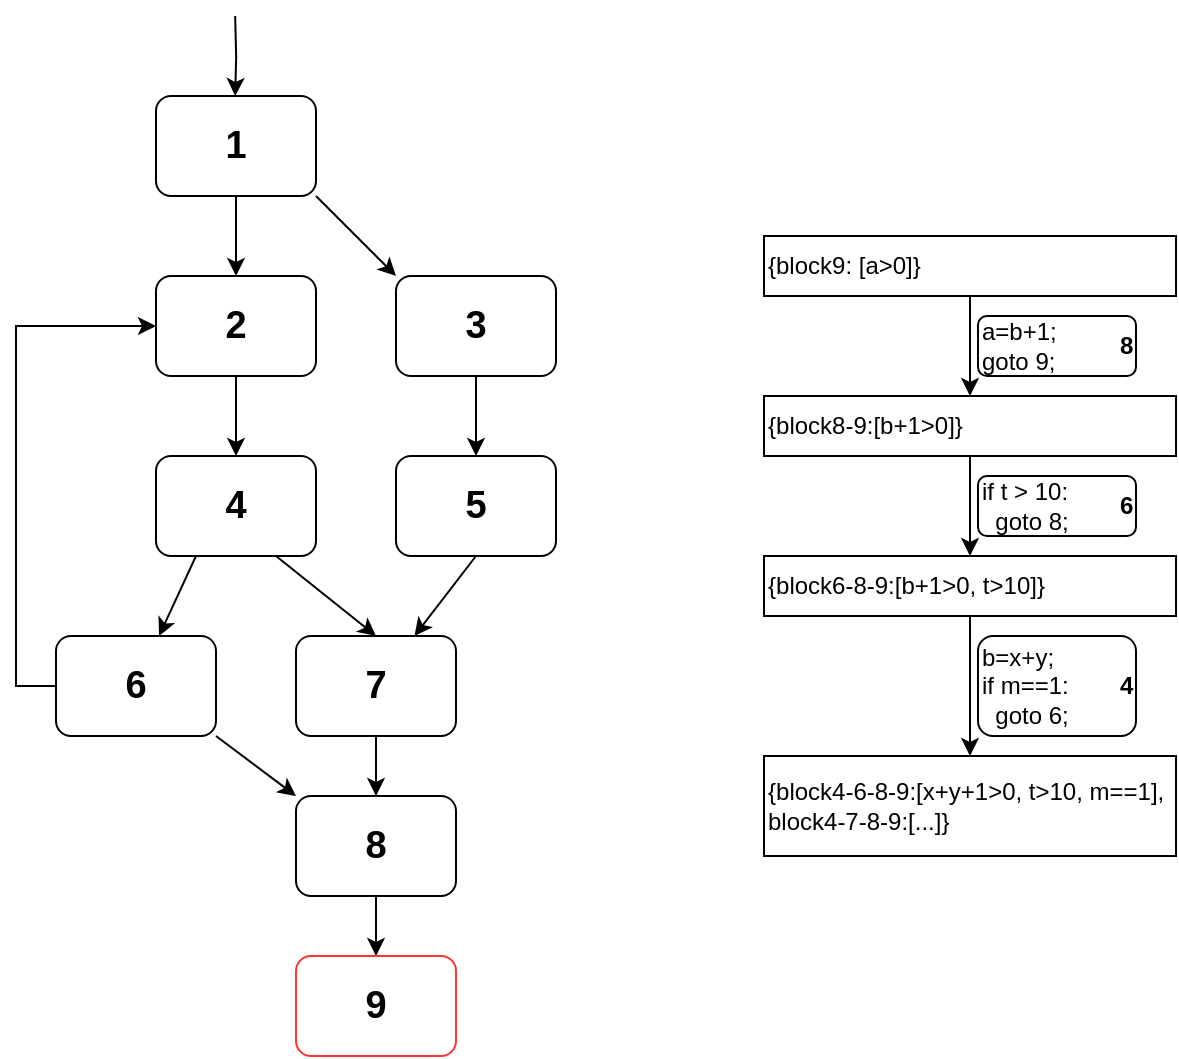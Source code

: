 <mxfile version="28.0.4">
  <diagram name="第 1 页" id="10HHYDS0rgWtHY-Y_PBc">
    <mxGraphModel dx="1299" dy="742" grid="1" gridSize="10" guides="1" tooltips="1" connect="1" arrows="1" fold="1" page="1" pageScale="1" pageWidth="1654" pageHeight="2336" math="0" shadow="0">
      <root>
        <mxCell id="0" />
        <mxCell id="1" parent="0" />
        <mxCell id="tk_Foh_uGlW-aqGiB-Ud-37" value="" style="rounded=1;whiteSpace=wrap;html=1;" vertex="1" parent="1">
          <mxGeometry x="951" y="980" width="79" height="50" as="geometry" />
        </mxCell>
        <mxCell id="tk_Foh_uGlW-aqGiB-Ud-36" value="" style="rounded=1;whiteSpace=wrap;html=1;" vertex="1" parent="1">
          <mxGeometry x="951" y="900" width="79" height="30" as="geometry" />
        </mxCell>
        <mxCell id="tk_Foh_uGlW-aqGiB-Ud-33" value="" style="rounded=1;whiteSpace=wrap;html=1;" vertex="1" parent="1">
          <mxGeometry x="951" y="820" width="79" height="30" as="geometry" />
        </mxCell>
        <mxCell id="tk_Foh_uGlW-aqGiB-Ud-1" style="edgeStyle=orthogonalEdgeStyle;rounded=0;orthogonalLoop=1;jettySize=auto;html=1;exitX=0.5;exitY=1;exitDx=0;exitDy=0;strokeColor=#000000;fontStyle=1;fontSize=19;" edge="1" parent="1" source="tk_Foh_uGlW-aqGiB-Ud-3" target="tk_Foh_uGlW-aqGiB-Ud-5">
          <mxGeometry relative="1" as="geometry" />
        </mxCell>
        <mxCell id="tk_Foh_uGlW-aqGiB-Ud-2" style="rounded=0;orthogonalLoop=1;jettySize=auto;html=1;exitX=1;exitY=1;exitDx=0;exitDy=0;entryX=0;entryY=0;entryDx=0;entryDy=0;fontStyle=1;fontSize=19;strokeColor=#000000;" edge="1" parent="1" source="tk_Foh_uGlW-aqGiB-Ud-3" target="tk_Foh_uGlW-aqGiB-Ud-13">
          <mxGeometry relative="1" as="geometry" />
        </mxCell>
        <mxCell id="tk_Foh_uGlW-aqGiB-Ud-3" value="1" style="rounded=1;whiteSpace=wrap;html=1;fontStyle=1;fontSize=19;strokeColor=#000000;" vertex="1" parent="1">
          <mxGeometry x="540" y="710" width="80" height="50" as="geometry" />
        </mxCell>
        <mxCell id="tk_Foh_uGlW-aqGiB-Ud-4" style="edgeStyle=orthogonalEdgeStyle;rounded=0;orthogonalLoop=1;jettySize=auto;html=1;exitX=0.5;exitY=1;exitDx=0;exitDy=0;entryX=0.5;entryY=0;entryDx=0;entryDy=0;strokeColor=#000000;fontStyle=1;fontSize=19;" edge="1" parent="1" source="tk_Foh_uGlW-aqGiB-Ud-5" target="tk_Foh_uGlW-aqGiB-Ud-8">
          <mxGeometry relative="1" as="geometry" />
        </mxCell>
        <mxCell id="tk_Foh_uGlW-aqGiB-Ud-5" value="2" style="rounded=1;whiteSpace=wrap;html=1;fontStyle=1;fontSize=19;strokeColor=#000000;" vertex="1" parent="1">
          <mxGeometry x="540" y="800" width="80" height="50" as="geometry" />
        </mxCell>
        <mxCell id="tk_Foh_uGlW-aqGiB-Ud-6" style="rounded=0;orthogonalLoop=1;jettySize=auto;html=1;exitX=0.25;exitY=1;exitDx=0;exitDy=0;strokeColor=#000000;fontStyle=1;fontSize=19;" edge="1" parent="1" source="tk_Foh_uGlW-aqGiB-Ud-8" target="tk_Foh_uGlW-aqGiB-Ud-11">
          <mxGeometry relative="1" as="geometry" />
        </mxCell>
        <mxCell id="tk_Foh_uGlW-aqGiB-Ud-7" style="rounded=0;orthogonalLoop=1;jettySize=auto;html=1;exitX=0.75;exitY=1;exitDx=0;exitDy=0;entryX=0.5;entryY=0;entryDx=0;entryDy=0;strokeColor=#000000;fontStyle=1;fontSize=19;" edge="1" parent="1" source="tk_Foh_uGlW-aqGiB-Ud-8" target="tk_Foh_uGlW-aqGiB-Ud-17">
          <mxGeometry relative="1" as="geometry" />
        </mxCell>
        <mxCell id="tk_Foh_uGlW-aqGiB-Ud-8" value="4" style="rounded=1;whiteSpace=wrap;html=1;fontStyle=1;fontSize=19;strokeColor=#000000;" vertex="1" parent="1">
          <mxGeometry x="540" y="890" width="80" height="50" as="geometry" />
        </mxCell>
        <mxCell id="tk_Foh_uGlW-aqGiB-Ud-9" style="edgeStyle=orthogonalEdgeStyle;rounded=0;orthogonalLoop=1;jettySize=auto;html=1;exitX=0;exitY=0.5;exitDx=0;exitDy=0;entryX=0;entryY=0.5;entryDx=0;entryDy=0;strokeColor=#000000;fontStyle=1;fontSize=19;" edge="1" parent="1" source="tk_Foh_uGlW-aqGiB-Ud-11" target="tk_Foh_uGlW-aqGiB-Ud-5">
          <mxGeometry relative="1" as="geometry" />
        </mxCell>
        <mxCell id="tk_Foh_uGlW-aqGiB-Ud-10" style="rounded=0;orthogonalLoop=1;jettySize=auto;html=1;exitX=1;exitY=1;exitDx=0;exitDy=0;entryX=0;entryY=0;entryDx=0;entryDy=0;strokeColor=#000000;" edge="1" parent="1" source="tk_Foh_uGlW-aqGiB-Ud-11" target="tk_Foh_uGlW-aqGiB-Ud-19">
          <mxGeometry relative="1" as="geometry" />
        </mxCell>
        <mxCell id="tk_Foh_uGlW-aqGiB-Ud-11" value="6" style="rounded=1;whiteSpace=wrap;html=1;fontStyle=1;fontSize=19;strokeColor=#000000;" vertex="1" parent="1">
          <mxGeometry x="490" y="980" width="80" height="50" as="geometry" />
        </mxCell>
        <mxCell id="tk_Foh_uGlW-aqGiB-Ud-12" style="edgeStyle=orthogonalEdgeStyle;rounded=0;orthogonalLoop=1;jettySize=auto;html=1;exitX=0.5;exitY=1;exitDx=0;exitDy=0;entryX=0.5;entryY=0;entryDx=0;entryDy=0;fontStyle=1;fontSize=19;strokeColor=#000000;" edge="1" parent="1" source="tk_Foh_uGlW-aqGiB-Ud-13" target="tk_Foh_uGlW-aqGiB-Ud-15">
          <mxGeometry relative="1" as="geometry" />
        </mxCell>
        <mxCell id="tk_Foh_uGlW-aqGiB-Ud-13" value="3" style="rounded=1;whiteSpace=wrap;html=1;fontStyle=1;fontSize=19;strokeColor=#000000;" vertex="1" parent="1">
          <mxGeometry x="660" y="800" width="80" height="50" as="geometry" />
        </mxCell>
        <mxCell id="tk_Foh_uGlW-aqGiB-Ud-14" style="rounded=0;orthogonalLoop=1;jettySize=auto;html=1;exitX=0.5;exitY=1;exitDx=0;exitDy=0;fontStyle=1;fontSize=19;strokeColor=#000000;" edge="1" parent="1" source="tk_Foh_uGlW-aqGiB-Ud-15" target="tk_Foh_uGlW-aqGiB-Ud-17">
          <mxGeometry relative="1" as="geometry" />
        </mxCell>
        <mxCell id="tk_Foh_uGlW-aqGiB-Ud-15" value="5" style="rounded=1;whiteSpace=wrap;html=1;fontStyle=1;fontSize=19;strokeColor=#000000;" vertex="1" parent="1">
          <mxGeometry x="660" y="890" width="80" height="50" as="geometry" />
        </mxCell>
        <mxCell id="tk_Foh_uGlW-aqGiB-Ud-16" style="edgeStyle=orthogonalEdgeStyle;rounded=0;orthogonalLoop=1;jettySize=auto;html=1;exitX=0.5;exitY=1;exitDx=0;exitDy=0;entryX=0.5;entryY=0;entryDx=0;entryDy=0;strokeColor=#000000;fontStyle=1;fontSize=19;" edge="1" parent="1" source="tk_Foh_uGlW-aqGiB-Ud-17" target="tk_Foh_uGlW-aqGiB-Ud-19">
          <mxGeometry relative="1" as="geometry" />
        </mxCell>
        <mxCell id="tk_Foh_uGlW-aqGiB-Ud-17" value="7" style="rounded=1;whiteSpace=wrap;html=1;fontStyle=1;fontSize=19;strokeColor=#000000;" vertex="1" parent="1">
          <mxGeometry x="610" y="980" width="80" height="50" as="geometry" />
        </mxCell>
        <mxCell id="tk_Foh_uGlW-aqGiB-Ud-18" style="edgeStyle=orthogonalEdgeStyle;rounded=0;orthogonalLoop=1;jettySize=auto;html=1;exitX=0.5;exitY=1;exitDx=0;exitDy=0;entryX=0.5;entryY=0;entryDx=0;entryDy=0;fontStyle=1;fontSize=19;strokeColor=#000000;" edge="1" parent="1" source="tk_Foh_uGlW-aqGiB-Ud-19" target="tk_Foh_uGlW-aqGiB-Ud-20">
          <mxGeometry relative="1" as="geometry" />
        </mxCell>
        <mxCell id="tk_Foh_uGlW-aqGiB-Ud-19" value="8" style="rounded=1;whiteSpace=wrap;html=1;fontStyle=1;fontSize=19;strokeColor=#000000;" vertex="1" parent="1">
          <mxGeometry x="610" y="1060" width="80" height="50" as="geometry" />
        </mxCell>
        <mxCell id="tk_Foh_uGlW-aqGiB-Ud-20" value="9" style="rounded=1;whiteSpace=wrap;html=1;strokeColor=#FF3333;fontStyle=1;fontSize=19;" vertex="1" parent="1">
          <mxGeometry x="610" y="1140" width="80" height="50" as="geometry" />
        </mxCell>
        <mxCell id="tk_Foh_uGlW-aqGiB-Ud-21" style="edgeStyle=orthogonalEdgeStyle;rounded=0;orthogonalLoop=1;jettySize=auto;html=1;exitX=0.5;exitY=1;exitDx=0;exitDy=0;entryX=0.5;entryY=0;entryDx=0;entryDy=0;fontStyle=1;fontSize=19;strokeColor=#000000;" edge="1" parent="1">
          <mxGeometry relative="1" as="geometry">
            <mxPoint x="579.58" y="670" as="sourcePoint" />
            <mxPoint x="579.58" y="710" as="targetPoint" />
          </mxGeometry>
        </mxCell>
        <mxCell id="tk_Foh_uGlW-aqGiB-Ud-25" value="" style="edgeStyle=orthogonalEdgeStyle;rounded=0;orthogonalLoop=1;jettySize=auto;html=1;" edge="1" parent="1" source="tk_Foh_uGlW-aqGiB-Ud-23" target="tk_Foh_uGlW-aqGiB-Ud-24">
          <mxGeometry relative="1" as="geometry" />
        </mxCell>
        <mxCell id="tk_Foh_uGlW-aqGiB-Ud-23" value="&lt;div&gt;&lt;span style=&quot;background-color: transparent; color: light-dark(rgb(0, 0, 0), rgb(255, 255, 255));&quot;&gt;{block9: [a&amp;gt;0]}&lt;/span&gt;&lt;/div&gt;" style="rounded=0;whiteSpace=wrap;html=1;align=left;" vertex="1" parent="1">
          <mxGeometry x="844" y="780" width="206" height="30" as="geometry" />
        </mxCell>
        <mxCell id="tk_Foh_uGlW-aqGiB-Ud-27" value="" style="edgeStyle=orthogonalEdgeStyle;rounded=0;orthogonalLoop=1;jettySize=auto;html=1;" edge="1" parent="1" source="tk_Foh_uGlW-aqGiB-Ud-24" target="tk_Foh_uGlW-aqGiB-Ud-26">
          <mxGeometry relative="1" as="geometry" />
        </mxCell>
        <mxCell id="tk_Foh_uGlW-aqGiB-Ud-24" value="&lt;div&gt;&lt;span style=&quot;background-color: transparent; color: light-dark(rgb(0, 0, 0), rgb(255, 255, 255));&quot;&gt;{&lt;/span&gt;&lt;span style=&quot;background-color: transparent; color: light-dark(rgb(0, 0, 0), rgb(255, 255, 255));&quot;&gt;block8-9:&lt;/span&gt;&lt;span style=&quot;background-color: transparent; color: light-dark(rgb(0, 0, 0), rgb(255, 255, 255));&quot;&gt;[b+1&amp;gt;0]}&lt;/span&gt;&lt;/div&gt;" style="rounded=0;whiteSpace=wrap;html=1;align=left;" vertex="1" parent="1">
          <mxGeometry x="844" y="860" width="206" height="30" as="geometry" />
        </mxCell>
        <mxCell id="tk_Foh_uGlW-aqGiB-Ud-29" value="" style="edgeStyle=orthogonalEdgeStyle;rounded=0;orthogonalLoop=1;jettySize=auto;html=1;" edge="1" parent="1" source="tk_Foh_uGlW-aqGiB-Ud-26" target="tk_Foh_uGlW-aqGiB-Ud-28">
          <mxGeometry relative="1" as="geometry" />
        </mxCell>
        <mxCell id="tk_Foh_uGlW-aqGiB-Ud-26" value="&lt;div&gt;&lt;span style=&quot;background-color: transparent; color: light-dark(rgb(0, 0, 0), rgb(255, 255, 255));&quot;&gt;{&lt;/span&gt;&lt;span style=&quot;background-color: transparent; color: light-dark(rgb(0, 0, 0), rgb(255, 255, 255));&quot;&gt;block6-8-9:&lt;/span&gt;&lt;span style=&quot;background-color: transparent; color: light-dark(rgb(0, 0, 0), rgb(255, 255, 255));&quot;&gt;[b+1&amp;gt;0, t&amp;gt;10]}&lt;/span&gt;&lt;/div&gt;" style="rounded=0;whiteSpace=wrap;html=1;align=left;" vertex="1" parent="1">
          <mxGeometry x="844" y="940" width="206" height="30" as="geometry" />
        </mxCell>
        <mxCell id="tk_Foh_uGlW-aqGiB-Ud-28" value="&lt;div&gt;&lt;span style=&quot;background-color: transparent; color: light-dark(rgb(0, 0, 0), rgb(255, 255, 255));&quot;&gt;{&lt;/span&gt;&lt;span style=&quot;background-color: transparent; color: light-dark(rgb(0, 0, 0), rgb(255, 255, 255));&quot;&gt;block4-6-8-9:&lt;/span&gt;&lt;span style=&quot;background-color: transparent; color: light-dark(rgb(0, 0, 0), rgb(255, 255, 255));&quot;&gt;[x+y+1&amp;gt;0, t&amp;gt;10, m==1],&lt;/span&gt;&lt;/div&gt;&lt;div&gt;&lt;span style=&quot;background-color: transparent; color: light-dark(rgb(0, 0, 0), rgb(255, 255, 255));&quot;&gt;block4-7-8-9:[...]}&lt;/span&gt;&lt;/div&gt;" style="rounded=0;whiteSpace=wrap;html=1;align=left;" vertex="1" parent="1">
          <mxGeometry x="844" y="1040" width="206" height="50" as="geometry" />
        </mxCell>
        <mxCell id="tk_Foh_uGlW-aqGiB-Ud-30" value="a=b+1;&lt;div&gt;goto 9;&lt;/div&gt;" style="text;html=1;align=left;verticalAlign=middle;whiteSpace=wrap;rounded=0;" vertex="1" parent="1">
          <mxGeometry x="951" y="820" width="60" height="30" as="geometry" />
        </mxCell>
        <mxCell id="tk_Foh_uGlW-aqGiB-Ud-31" value="if t &amp;gt; 10:&lt;div&gt;&amp;nbsp; goto 8;&lt;/div&gt;" style="text;html=1;align=left;verticalAlign=middle;whiteSpace=wrap;rounded=0;" vertex="1" parent="1">
          <mxGeometry x="951" y="900" width="60" height="30" as="geometry" />
        </mxCell>
        <mxCell id="tk_Foh_uGlW-aqGiB-Ud-32" value="&lt;div&gt;b=x+y;&lt;/div&gt;if m==1:&lt;div&gt;&amp;nbsp; goto 6;&lt;/div&gt;" style="text;html=1;align=left;verticalAlign=middle;whiteSpace=wrap;rounded=0;" vertex="1" parent="1">
          <mxGeometry x="951" y="990" width="60" height="30" as="geometry" />
        </mxCell>
        <mxCell id="tk_Foh_uGlW-aqGiB-Ud-38" value="8" style="text;html=1;align=left;verticalAlign=middle;whiteSpace=wrap;rounded=0;fontStyle=1" vertex="1" parent="1">
          <mxGeometry x="1020" y="820" width="10" height="30" as="geometry" />
        </mxCell>
        <mxCell id="tk_Foh_uGlW-aqGiB-Ud-39" value="6" style="text;html=1;align=left;verticalAlign=middle;whiteSpace=wrap;rounded=0;fontStyle=1" vertex="1" parent="1">
          <mxGeometry x="1020" y="900" width="10" height="30" as="geometry" />
        </mxCell>
        <mxCell id="tk_Foh_uGlW-aqGiB-Ud-40" value="4" style="text;html=1;align=left;verticalAlign=middle;whiteSpace=wrap;rounded=0;fontStyle=1" vertex="1" parent="1">
          <mxGeometry x="1020" y="990" width="10" height="30" as="geometry" />
        </mxCell>
      </root>
    </mxGraphModel>
  </diagram>
</mxfile>
